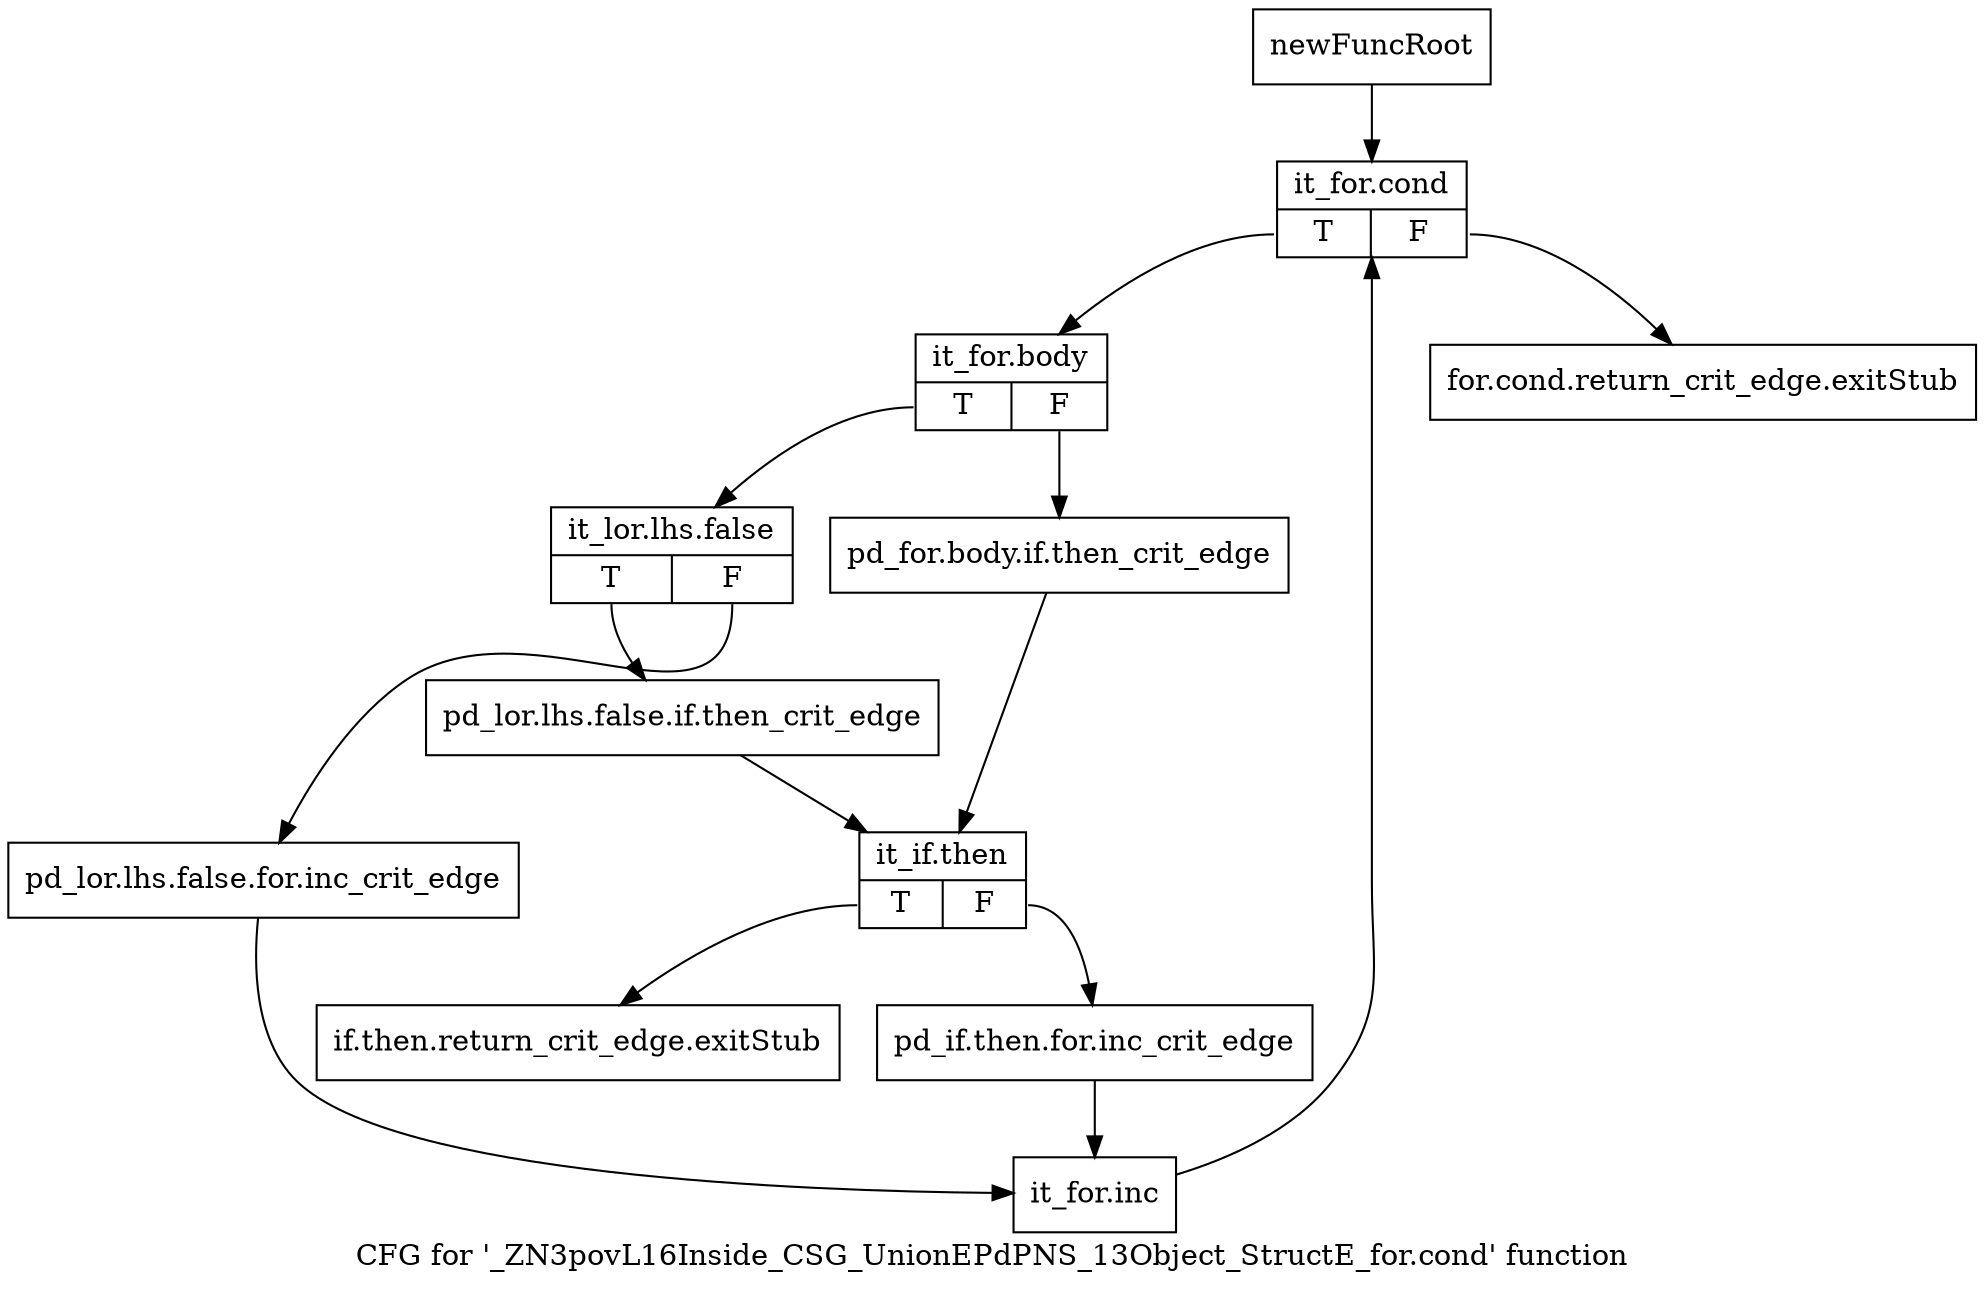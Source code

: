 digraph "CFG for '_ZN3povL16Inside_CSG_UnionEPdPNS_13Object_StructE_for.cond' function" {
	label="CFG for '_ZN3povL16Inside_CSG_UnionEPdPNS_13Object_StructE_for.cond' function";

	Node0x2391d80 [shape=record,label="{newFuncRoot}"];
	Node0x2391d80 -> Node0x2391e70;
	Node0x2391dd0 [shape=record,label="{for.cond.return_crit_edge.exitStub}"];
	Node0x2391e20 [shape=record,label="{if.then.return_crit_edge.exitStub}"];
	Node0x2391e70 [shape=record,label="{it_for.cond|{<s0>T|<s1>F}}"];
	Node0x2391e70:s0 -> Node0x2391ec0;
	Node0x2391e70:s1 -> Node0x2391dd0;
	Node0x2391ec0 [shape=record,label="{it_for.body|{<s0>T|<s1>F}}"];
	Node0x2391ec0:s0 -> Node0x2391f60;
	Node0x2391ec0:s1 -> Node0x2391f10;
	Node0x2391f10 [shape=record,label="{pd_for.body.if.then_crit_edge}"];
	Node0x2391f10 -> Node0x2392050;
	Node0x2391f60 [shape=record,label="{it_lor.lhs.false|{<s0>T|<s1>F}}"];
	Node0x2391f60:s0 -> Node0x2392000;
	Node0x2391f60:s1 -> Node0x2391fb0;
	Node0x2391fb0 [shape=record,label="{pd_lor.lhs.false.for.inc_crit_edge}"];
	Node0x2391fb0 -> Node0x23920f0;
	Node0x2392000 [shape=record,label="{pd_lor.lhs.false.if.then_crit_edge}"];
	Node0x2392000 -> Node0x2392050;
	Node0x2392050 [shape=record,label="{it_if.then|{<s0>T|<s1>F}}"];
	Node0x2392050:s0 -> Node0x2391e20;
	Node0x2392050:s1 -> Node0x23920a0;
	Node0x23920a0 [shape=record,label="{pd_if.then.for.inc_crit_edge}"];
	Node0x23920a0 -> Node0x23920f0;
	Node0x23920f0 [shape=record,label="{it_for.inc}"];
	Node0x23920f0 -> Node0x2391e70;
}
